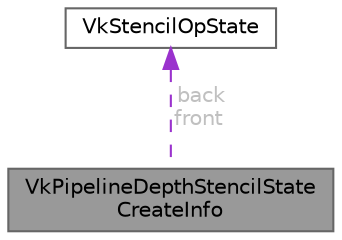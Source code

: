 digraph "VkPipelineDepthStencilStateCreateInfo"
{
 // LATEX_PDF_SIZE
  bgcolor="transparent";
  edge [fontname=Helvetica,fontsize=10,labelfontname=Helvetica,labelfontsize=10];
  node [fontname=Helvetica,fontsize=10,shape=box,height=0.2,width=0.4];
  Node1 [id="Node000001",label="VkPipelineDepthStencilState\lCreateInfo",height=0.2,width=0.4,color="gray40", fillcolor="grey60", style="filled", fontcolor="black",tooltip=" "];
  Node2 -> Node1 [id="edge1_Node000001_Node000002",dir="back",color="darkorchid3",style="dashed",tooltip=" ",label=" back\nfront",fontcolor="grey" ];
  Node2 [id="Node000002",label="VkStencilOpState",height=0.2,width=0.4,color="gray40", fillcolor="white", style="filled",URL="$struct_vk_stencil_op_state.html",tooltip=" "];
}
